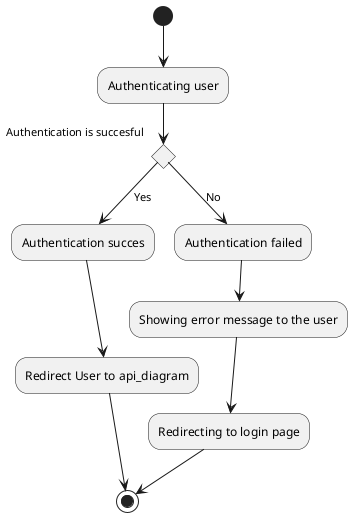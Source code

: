@startuml authentication_ad
(*)-->"Authenticating user"

if "Authentication is succesful"
-->[Yes] "Authentication succes"
-->"Redirect User to api_diagram"
-->(*)
else
    -->[No]"Authentication failed"
    -->"Showing error message to the user"
    -->"Redirecting to login page"
    -->(*)

@enduml